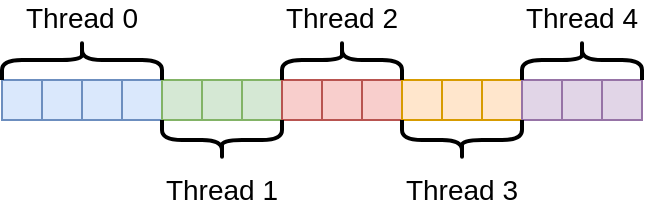 <mxfile version="13.7.9" type="device"><diagram id="bFxZ6C2TcWI1bzjjleRG" name="Page-1"><mxGraphModel dx="786" dy="580" grid="1" gridSize="10" guides="1" tooltips="1" connect="1" arrows="1" fold="1" page="1" pageScale="1" pageWidth="827" pageHeight="1169" math="0" shadow="0"><root><mxCell id="0"/><mxCell id="1" parent="0"/><mxCell id="raD5mn785e5m-3z_flgd-1" value="" style="rounded=0;whiteSpace=wrap;html=1;fillColor=#dae8fc;strokeColor=#6c8ebf;" vertex="1" parent="1"><mxGeometry x="80" y="80" width="20" height="20" as="geometry"/></mxCell><mxCell id="raD5mn785e5m-3z_flgd-2" value="" style="rounded=0;whiteSpace=wrap;html=1;fillColor=#dae8fc;strokeColor=#6c8ebf;" vertex="1" parent="1"><mxGeometry x="100" y="80" width="20" height="20" as="geometry"/></mxCell><mxCell id="raD5mn785e5m-3z_flgd-3" value="" style="rounded=0;whiteSpace=wrap;html=1;fillColor=#dae8fc;strokeColor=#6c8ebf;" vertex="1" parent="1"><mxGeometry x="120" y="80" width="20" height="20" as="geometry"/></mxCell><mxCell id="raD5mn785e5m-3z_flgd-4" value="" style="rounded=0;whiteSpace=wrap;html=1;fillColor=#dae8fc;strokeColor=#6c8ebf;" vertex="1" parent="1"><mxGeometry x="140" y="80" width="20" height="20" as="geometry"/></mxCell><mxCell id="raD5mn785e5m-3z_flgd-5" value="" style="rounded=0;whiteSpace=wrap;html=1;fillColor=#d5e8d4;strokeColor=#82b366;" vertex="1" parent="1"><mxGeometry x="160" y="80" width="20" height="20" as="geometry"/></mxCell><mxCell id="raD5mn785e5m-3z_flgd-6" value="" style="rounded=0;whiteSpace=wrap;html=1;fillColor=#d5e8d4;strokeColor=#82b366;" vertex="1" parent="1"><mxGeometry x="180" y="80" width="20" height="20" as="geometry"/></mxCell><mxCell id="raD5mn785e5m-3z_flgd-7" value="" style="rounded=0;whiteSpace=wrap;html=1;fillColor=#d5e8d4;strokeColor=#82b366;" vertex="1" parent="1"><mxGeometry x="200" y="80" width="20" height="20" as="geometry"/></mxCell><mxCell id="raD5mn785e5m-3z_flgd-8" value="" style="rounded=0;whiteSpace=wrap;html=1;fillColor=#f8cecc;strokeColor=#b85450;" vertex="1" parent="1"><mxGeometry x="220" y="80" width="20" height="20" as="geometry"/></mxCell><mxCell id="raD5mn785e5m-3z_flgd-9" value="" style="rounded=0;whiteSpace=wrap;html=1;fillColor=#f8cecc;strokeColor=#b85450;" vertex="1" parent="1"><mxGeometry x="240" y="80" width="20" height="20" as="geometry"/></mxCell><mxCell id="raD5mn785e5m-3z_flgd-10" value="" style="rounded=0;whiteSpace=wrap;html=1;fillColor=#f8cecc;strokeColor=#b85450;" vertex="1" parent="1"><mxGeometry x="260" y="80" width="20" height="20" as="geometry"/></mxCell><mxCell id="raD5mn785e5m-3z_flgd-11" value="" style="rounded=0;whiteSpace=wrap;html=1;fillColor=#ffe6cc;strokeColor=#d79b00;" vertex="1" parent="1"><mxGeometry x="280" y="80" width="20" height="20" as="geometry"/></mxCell><mxCell id="raD5mn785e5m-3z_flgd-12" value="" style="rounded=0;whiteSpace=wrap;html=1;fillColor=#ffe6cc;strokeColor=#d79b00;" vertex="1" parent="1"><mxGeometry x="300" y="80" width="20" height="20" as="geometry"/></mxCell><mxCell id="raD5mn785e5m-3z_flgd-13" value="" style="rounded=0;whiteSpace=wrap;html=1;fillColor=#ffe6cc;strokeColor=#d79b00;" vertex="1" parent="1"><mxGeometry x="320" y="80" width="20" height="20" as="geometry"/></mxCell><mxCell id="raD5mn785e5m-3z_flgd-14" value="" style="rounded=0;whiteSpace=wrap;html=1;fillColor=#e1d5e7;strokeColor=#9673a6;" vertex="1" parent="1"><mxGeometry x="340" y="80" width="20" height="20" as="geometry"/></mxCell><mxCell id="raD5mn785e5m-3z_flgd-15" value="" style="rounded=0;whiteSpace=wrap;html=1;fillColor=#e1d5e7;strokeColor=#9673a6;" vertex="1" parent="1"><mxGeometry x="360" y="80" width="20" height="20" as="geometry"/></mxCell><mxCell id="raD5mn785e5m-3z_flgd-16" value="" style="rounded=0;whiteSpace=wrap;html=1;fillColor=#e1d5e7;strokeColor=#9673a6;" vertex="1" parent="1"><mxGeometry x="380" y="80" width="20" height="20" as="geometry"/></mxCell><mxCell id="raD5mn785e5m-3z_flgd-17" value="Thread 0" style="shape=curlyBracket;whiteSpace=wrap;html=1;rounded=1;strokeWidth=2;direction=south;fontSize=14;verticalAlign=bottom;labelPosition=center;verticalLabelPosition=top;align=center;" vertex="1" parent="1"><mxGeometry x="80" y="60" width="80" height="20" as="geometry"/></mxCell><mxCell id="raD5mn785e5m-3z_flgd-18" value="Thread 1" style="shape=curlyBracket;whiteSpace=wrap;html=1;rounded=1;strokeWidth=2;direction=north;fontSize=14;verticalAlign=top;labelPosition=center;verticalLabelPosition=bottom;align=center;" vertex="1" parent="1"><mxGeometry x="160" y="100" width="60" height="20" as="geometry"/></mxCell><mxCell id="raD5mn785e5m-3z_flgd-19" value="Thread 3" style="shape=curlyBracket;whiteSpace=wrap;html=1;rounded=1;strokeWidth=2;direction=north;fontSize=14;verticalAlign=top;labelPosition=center;verticalLabelPosition=bottom;align=center;" vertex="1" parent="1"><mxGeometry x="280" y="100" width="60" height="20" as="geometry"/></mxCell><mxCell id="raD5mn785e5m-3z_flgd-20" value="Thread 2" style="shape=curlyBracket;whiteSpace=wrap;html=1;rounded=1;strokeWidth=2;direction=south;fontSize=14;verticalAlign=bottom;labelPosition=center;verticalLabelPosition=top;align=center;" vertex="1" parent="1"><mxGeometry x="220" y="60" width="60" height="20" as="geometry"/></mxCell><mxCell id="raD5mn785e5m-3z_flgd-21" value="Thread 4" style="shape=curlyBracket;whiteSpace=wrap;html=1;rounded=1;strokeWidth=2;direction=south;fontSize=14;verticalAlign=bottom;labelPosition=center;verticalLabelPosition=top;align=center;labelBackgroundColor=#ffffff;" vertex="1" parent="1"><mxGeometry x="340" y="60" width="60" height="20" as="geometry"/></mxCell></root></mxGraphModel></diagram></mxfile>